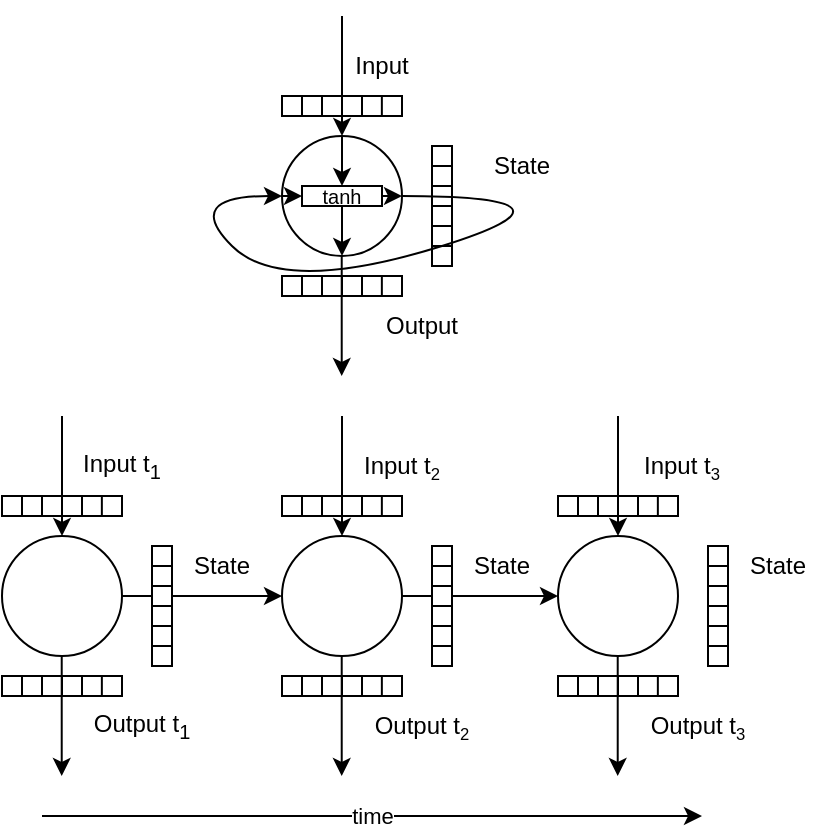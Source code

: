 <mxfile version="26.0.16">
  <diagram name="Page-1" id="5gsPL8GeEmGx-AVMJ_zo">
    <mxGraphModel dx="472" dy="1933" grid="1" gridSize="10" guides="1" tooltips="1" connect="1" arrows="1" fold="1" page="1" pageScale="1" pageWidth="827" pageHeight="1169" math="0" shadow="0">
      <root>
        <mxCell id="0" />
        <mxCell id="1" parent="0" />
        <mxCell id="UaO71o3nP_UbllHQvxvq-115" style="edgeStyle=orthogonalEdgeStyle;rounded=0;orthogonalLoop=1;jettySize=auto;html=1;exitX=0.5;exitY=0;exitDx=0;exitDy=0;entryX=0.5;entryY=0;entryDx=0;entryDy=0;" parent="1" source="UaO71o3nP_UbllHQvxvq-1" target="UaO71o3nP_UbllHQvxvq-114" edge="1">
          <mxGeometry relative="1" as="geometry" />
        </mxCell>
        <mxCell id="UaO71o3nP_UbllHQvxvq-116" style="edgeStyle=orthogonalEdgeStyle;rounded=0;orthogonalLoop=1;jettySize=auto;html=1;exitX=0.5;exitY=0;exitDx=0;exitDy=0;entryX=0.5;entryY=0;entryDx=0;entryDy=0;" parent="1" source="UaO71o3nP_UbllHQvxvq-1" target="UaO71o3nP_UbllHQvxvq-114" edge="1">
          <mxGeometry relative="1" as="geometry" />
        </mxCell>
        <mxCell id="UaO71o3nP_UbllHQvxvq-118" style="edgeStyle=orthogonalEdgeStyle;rounded=0;orthogonalLoop=1;jettySize=auto;html=1;exitX=0;exitY=0.5;exitDx=0;exitDy=0;entryX=0;entryY=0.5;entryDx=0;entryDy=0;" parent="1" source="UaO71o3nP_UbllHQvxvq-1" target="UaO71o3nP_UbllHQvxvq-114" edge="1">
          <mxGeometry relative="1" as="geometry" />
        </mxCell>
        <mxCell id="UaO71o3nP_UbllHQvxvq-1" value="" style="ellipse;whiteSpace=wrap;html=1;aspect=fixed;" parent="1" vertex="1">
          <mxGeometry x="200" y="60" width="60" height="60" as="geometry" />
        </mxCell>
        <mxCell id="UaO71o3nP_UbllHQvxvq-8" value="" style="group" parent="1" vertex="1" connectable="0">
          <mxGeometry x="200" y="40" width="60" height="10" as="geometry" />
        </mxCell>
        <mxCell id="UaO71o3nP_UbllHQvxvq-2" value="" style="rounded=0;whiteSpace=wrap;html=1;" parent="UaO71o3nP_UbllHQvxvq-8" vertex="1">
          <mxGeometry width="60" height="10" as="geometry" />
        </mxCell>
        <mxCell id="UaO71o3nP_UbllHQvxvq-3" value="" style="endArrow=none;html=1;rounded=0;exitX=0.25;exitY=1;exitDx=0;exitDy=0;entryX=0.25;entryY=0;entryDx=0;entryDy=0;" parent="UaO71o3nP_UbllHQvxvq-8" edge="1">
          <mxGeometry width="50" height="50" relative="1" as="geometry">
            <mxPoint x="20" y="10" as="sourcePoint" />
            <mxPoint x="20" as="targetPoint" />
          </mxGeometry>
        </mxCell>
        <mxCell id="UaO71o3nP_UbllHQvxvq-4" value="" style="endArrow=none;html=1;rounded=0;exitX=0.5;exitY=1;exitDx=0;exitDy=0;" parent="UaO71o3nP_UbllHQvxvq-8" source="UaO71o3nP_UbllHQvxvq-2" edge="1">
          <mxGeometry width="50" height="50" relative="1" as="geometry">
            <mxPoint x="-20" y="50" as="sourcePoint" />
            <mxPoint x="30" as="targetPoint" />
          </mxGeometry>
        </mxCell>
        <mxCell id="UaO71o3nP_UbllHQvxvq-5" value="" style="endArrow=none;html=1;rounded=0;exitX=0.5;exitY=1;exitDx=0;exitDy=0;" parent="UaO71o3nP_UbllHQvxvq-8" edge="1">
          <mxGeometry width="50" height="50" relative="1" as="geometry">
            <mxPoint x="40" y="10" as="sourcePoint" />
            <mxPoint x="40" as="targetPoint" />
            <Array as="points">
              <mxPoint x="40" />
            </Array>
          </mxGeometry>
        </mxCell>
        <mxCell id="UaO71o3nP_UbllHQvxvq-6" value="" style="endArrow=none;html=1;rounded=0;exitX=0.5;exitY=1;exitDx=0;exitDy=0;" parent="UaO71o3nP_UbllHQvxvq-8" edge="1">
          <mxGeometry width="50" height="50" relative="1" as="geometry">
            <mxPoint x="49.93" y="10" as="sourcePoint" />
            <mxPoint x="49.93" as="targetPoint" />
            <Array as="points">
              <mxPoint x="49.93" />
            </Array>
          </mxGeometry>
        </mxCell>
        <mxCell id="UaO71o3nP_UbllHQvxvq-7" value="" style="endArrow=none;html=1;rounded=0;exitX=0.25;exitY=1;exitDx=0;exitDy=0;entryX=0.25;entryY=0;entryDx=0;entryDy=0;" parent="UaO71o3nP_UbllHQvxvq-8" edge="1">
          <mxGeometry width="50" height="50" relative="1" as="geometry">
            <mxPoint x="10" y="10" as="sourcePoint" />
            <mxPoint x="10" as="targetPoint" />
          </mxGeometry>
        </mxCell>
        <mxCell id="UaO71o3nP_UbllHQvxvq-9" value="" style="group" parent="1" vertex="1" connectable="0">
          <mxGeometry x="200" y="130" width="60" height="10" as="geometry" />
        </mxCell>
        <mxCell id="UaO71o3nP_UbllHQvxvq-10" value="" style="rounded=0;whiteSpace=wrap;html=1;" parent="UaO71o3nP_UbllHQvxvq-9" vertex="1">
          <mxGeometry width="60" height="10" as="geometry" />
        </mxCell>
        <mxCell id="UaO71o3nP_UbllHQvxvq-11" value="" style="endArrow=none;html=1;rounded=0;exitX=0.25;exitY=1;exitDx=0;exitDy=0;entryX=0.25;entryY=0;entryDx=0;entryDy=0;" parent="UaO71o3nP_UbllHQvxvq-9" edge="1">
          <mxGeometry width="50" height="50" relative="1" as="geometry">
            <mxPoint x="20" y="10" as="sourcePoint" />
            <mxPoint x="20" as="targetPoint" />
          </mxGeometry>
        </mxCell>
        <mxCell id="UaO71o3nP_UbllHQvxvq-12" value="" style="endArrow=none;html=1;rounded=0;exitX=0.5;exitY=1;exitDx=0;exitDy=0;" parent="UaO71o3nP_UbllHQvxvq-9" source="UaO71o3nP_UbllHQvxvq-10" edge="1">
          <mxGeometry width="50" height="50" relative="1" as="geometry">
            <mxPoint x="-20" y="50" as="sourcePoint" />
            <mxPoint x="30" as="targetPoint" />
          </mxGeometry>
        </mxCell>
        <mxCell id="UaO71o3nP_UbllHQvxvq-13" value="" style="endArrow=none;html=1;rounded=0;exitX=0.5;exitY=1;exitDx=0;exitDy=0;" parent="UaO71o3nP_UbllHQvxvq-9" edge="1">
          <mxGeometry width="50" height="50" relative="1" as="geometry">
            <mxPoint x="40" y="10" as="sourcePoint" />
            <mxPoint x="40" as="targetPoint" />
            <Array as="points">
              <mxPoint x="40" />
            </Array>
          </mxGeometry>
        </mxCell>
        <mxCell id="UaO71o3nP_UbllHQvxvq-14" value="" style="endArrow=none;html=1;rounded=0;exitX=0.5;exitY=1;exitDx=0;exitDy=0;" parent="UaO71o3nP_UbllHQvxvq-9" edge="1">
          <mxGeometry width="50" height="50" relative="1" as="geometry">
            <mxPoint x="49.93" y="10" as="sourcePoint" />
            <mxPoint x="49.93" as="targetPoint" />
            <Array as="points">
              <mxPoint x="49.93" />
            </Array>
          </mxGeometry>
        </mxCell>
        <mxCell id="UaO71o3nP_UbllHQvxvq-15" value="" style="endArrow=none;html=1;rounded=0;exitX=0.25;exitY=1;exitDx=0;exitDy=0;entryX=0.25;entryY=0;entryDx=0;entryDy=0;" parent="UaO71o3nP_UbllHQvxvq-9" edge="1">
          <mxGeometry width="50" height="50" relative="1" as="geometry">
            <mxPoint x="10" y="10" as="sourcePoint" />
            <mxPoint x="10" as="targetPoint" />
          </mxGeometry>
        </mxCell>
        <mxCell id="UaO71o3nP_UbllHQvxvq-16" value="" style="group;rotation=-90;" parent="1" vertex="1" connectable="0">
          <mxGeometry x="250" y="90" width="60" height="10" as="geometry" />
        </mxCell>
        <mxCell id="UaO71o3nP_UbllHQvxvq-17" value="" style="rounded=0;whiteSpace=wrap;html=1;rotation=-90;" parent="UaO71o3nP_UbllHQvxvq-16" vertex="1">
          <mxGeometry width="60" height="10" as="geometry" />
        </mxCell>
        <mxCell id="UaO71o3nP_UbllHQvxvq-18" value="" style="endArrow=none;html=1;rounded=0;exitX=0.25;exitY=1;exitDx=0;exitDy=0;entryX=0.25;entryY=0;entryDx=0;entryDy=0;" parent="UaO71o3nP_UbllHQvxvq-16" edge="1">
          <mxGeometry width="50" height="50" relative="1" as="geometry">
            <mxPoint x="35" y="15" as="sourcePoint" />
            <mxPoint x="25" y="15" as="targetPoint" />
          </mxGeometry>
        </mxCell>
        <mxCell id="UaO71o3nP_UbllHQvxvq-19" value="" style="endArrow=none;html=1;rounded=0;exitX=0.5;exitY=1;exitDx=0;exitDy=0;" parent="UaO71o3nP_UbllHQvxvq-16" source="UaO71o3nP_UbllHQvxvq-17" edge="1">
          <mxGeometry width="50" height="50" relative="1" as="geometry">
            <mxPoint x="75" y="55" as="sourcePoint" />
            <mxPoint x="25" y="5" as="targetPoint" />
          </mxGeometry>
        </mxCell>
        <mxCell id="UaO71o3nP_UbllHQvxvq-20" value="" style="endArrow=none;html=1;rounded=0;exitX=0.5;exitY=1;exitDx=0;exitDy=0;" parent="UaO71o3nP_UbllHQvxvq-16" edge="1">
          <mxGeometry width="50" height="50" relative="1" as="geometry">
            <mxPoint x="35" y="-5" as="sourcePoint" />
            <mxPoint x="25" y="-5" as="targetPoint" />
            <Array as="points">
              <mxPoint x="25" y="-5" />
            </Array>
          </mxGeometry>
        </mxCell>
        <mxCell id="UaO71o3nP_UbllHQvxvq-21" value="" style="endArrow=none;html=1;rounded=0;exitX=0.5;exitY=1;exitDx=0;exitDy=0;" parent="UaO71o3nP_UbllHQvxvq-16" edge="1">
          <mxGeometry width="50" height="50" relative="1" as="geometry">
            <mxPoint x="35" y="-15" as="sourcePoint" />
            <mxPoint x="25" y="-15" as="targetPoint" />
            <Array as="points">
              <mxPoint x="25" y="-15" />
            </Array>
          </mxGeometry>
        </mxCell>
        <mxCell id="UaO71o3nP_UbllHQvxvq-22" value="" style="endArrow=none;html=1;rounded=0;exitX=0.25;exitY=1;exitDx=0;exitDy=0;entryX=0.25;entryY=0;entryDx=0;entryDy=0;" parent="UaO71o3nP_UbllHQvxvq-16" edge="1">
          <mxGeometry width="50" height="50" relative="1" as="geometry">
            <mxPoint x="35" y="25" as="sourcePoint" />
            <mxPoint x="25" y="25" as="targetPoint" />
          </mxGeometry>
        </mxCell>
        <mxCell id="UaO71o3nP_UbllHQvxvq-23" value="" style="endArrow=classic;html=1;rounded=0;entryX=0.5;entryY=0;entryDx=0;entryDy=0;" parent="1" target="UaO71o3nP_UbllHQvxvq-1" edge="1">
          <mxGeometry width="50" height="50" relative="1" as="geometry">
            <mxPoint x="230" as="sourcePoint" />
            <mxPoint x="260" y="-50" as="targetPoint" />
          </mxGeometry>
        </mxCell>
        <mxCell id="UaO71o3nP_UbllHQvxvq-24" value="" style="endArrow=classic;html=1;rounded=0;entryX=0.5;entryY=0;entryDx=0;entryDy=0;" parent="1" edge="1">
          <mxGeometry width="50" height="50" relative="1" as="geometry">
            <mxPoint x="229.86" y="120" as="sourcePoint" />
            <mxPoint x="229.86" y="180" as="targetPoint" />
          </mxGeometry>
        </mxCell>
        <mxCell id="UaO71o3nP_UbllHQvxvq-25" value="" style="curved=1;endArrow=classic;html=1;rounded=0;exitX=1;exitY=0.5;exitDx=0;exitDy=0;" parent="1" source="UaO71o3nP_UbllHQvxvq-1" edge="1">
          <mxGeometry width="50" height="50" relative="1" as="geometry">
            <mxPoint x="150" y="140" as="sourcePoint" />
            <mxPoint x="200" y="90" as="targetPoint" />
            <Array as="points">
              <mxPoint x="360" y="90" />
              <mxPoint x="200" y="140" />
              <mxPoint x="150" y="90" />
            </Array>
          </mxGeometry>
        </mxCell>
        <mxCell id="UaO71o3nP_UbllHQvxvq-26" value="Input" style="text;html=1;align=center;verticalAlign=middle;whiteSpace=wrap;rounded=0;" parent="1" vertex="1">
          <mxGeometry x="220" y="10" width="60" height="30" as="geometry" />
        </mxCell>
        <mxCell id="UaO71o3nP_UbllHQvxvq-27" value="State" style="text;html=1;align=center;verticalAlign=middle;whiteSpace=wrap;rounded=0;" parent="1" vertex="1">
          <mxGeometry x="290" y="60" width="60" height="30" as="geometry" />
        </mxCell>
        <mxCell id="UaO71o3nP_UbllHQvxvq-28" value="Output" style="text;html=1;align=center;verticalAlign=middle;whiteSpace=wrap;rounded=0;" parent="1" vertex="1">
          <mxGeometry x="240" y="140" width="60" height="30" as="geometry" />
        </mxCell>
        <mxCell id="UaO71o3nP_UbllHQvxvq-111" style="edgeStyle=orthogonalEdgeStyle;rounded=0;orthogonalLoop=1;jettySize=auto;html=1;" parent="1" source="UaO71o3nP_UbllHQvxvq-29" target="UaO71o3nP_UbllHQvxvq-57" edge="1">
          <mxGeometry relative="1" as="geometry" />
        </mxCell>
        <mxCell id="UaO71o3nP_UbllHQvxvq-29" value="" style="ellipse;whiteSpace=wrap;html=1;aspect=fixed;" parent="1" vertex="1">
          <mxGeometry x="60" y="260" width="60" height="60" as="geometry" />
        </mxCell>
        <mxCell id="UaO71o3nP_UbllHQvxvq-30" value="" style="group" parent="1" vertex="1" connectable="0">
          <mxGeometry x="60" y="240" width="60" height="10" as="geometry" />
        </mxCell>
        <mxCell id="UaO71o3nP_UbllHQvxvq-31" value="" style="rounded=0;whiteSpace=wrap;html=1;" parent="UaO71o3nP_UbllHQvxvq-30" vertex="1">
          <mxGeometry width="60" height="10" as="geometry" />
        </mxCell>
        <mxCell id="UaO71o3nP_UbllHQvxvq-32" value="" style="endArrow=none;html=1;rounded=0;exitX=0.25;exitY=1;exitDx=0;exitDy=0;entryX=0.25;entryY=0;entryDx=0;entryDy=0;" parent="UaO71o3nP_UbllHQvxvq-30" edge="1">
          <mxGeometry width="50" height="50" relative="1" as="geometry">
            <mxPoint x="20" y="10" as="sourcePoint" />
            <mxPoint x="20" as="targetPoint" />
          </mxGeometry>
        </mxCell>
        <mxCell id="UaO71o3nP_UbllHQvxvq-33" value="" style="endArrow=none;html=1;rounded=0;exitX=0.5;exitY=1;exitDx=0;exitDy=0;" parent="UaO71o3nP_UbllHQvxvq-30" source="UaO71o3nP_UbllHQvxvq-31" edge="1">
          <mxGeometry width="50" height="50" relative="1" as="geometry">
            <mxPoint x="-20" y="50" as="sourcePoint" />
            <mxPoint x="30" as="targetPoint" />
          </mxGeometry>
        </mxCell>
        <mxCell id="UaO71o3nP_UbllHQvxvq-34" value="" style="endArrow=none;html=1;rounded=0;exitX=0.5;exitY=1;exitDx=0;exitDy=0;" parent="UaO71o3nP_UbllHQvxvq-30" edge="1">
          <mxGeometry width="50" height="50" relative="1" as="geometry">
            <mxPoint x="40" y="10" as="sourcePoint" />
            <mxPoint x="40" as="targetPoint" />
            <Array as="points">
              <mxPoint x="40" />
            </Array>
          </mxGeometry>
        </mxCell>
        <mxCell id="UaO71o3nP_UbllHQvxvq-35" value="" style="endArrow=none;html=1;rounded=0;exitX=0.5;exitY=1;exitDx=0;exitDy=0;" parent="UaO71o3nP_UbllHQvxvq-30" edge="1">
          <mxGeometry width="50" height="50" relative="1" as="geometry">
            <mxPoint x="49.93" y="10" as="sourcePoint" />
            <mxPoint x="49.93" as="targetPoint" />
            <Array as="points">
              <mxPoint x="49.93" />
            </Array>
          </mxGeometry>
        </mxCell>
        <mxCell id="UaO71o3nP_UbllHQvxvq-36" value="" style="endArrow=none;html=1;rounded=0;exitX=0.25;exitY=1;exitDx=0;exitDy=0;entryX=0.25;entryY=0;entryDx=0;entryDy=0;" parent="UaO71o3nP_UbllHQvxvq-30" edge="1">
          <mxGeometry width="50" height="50" relative="1" as="geometry">
            <mxPoint x="10" y="10" as="sourcePoint" />
            <mxPoint x="10" as="targetPoint" />
          </mxGeometry>
        </mxCell>
        <mxCell id="UaO71o3nP_UbllHQvxvq-37" value="" style="group" parent="1" vertex="1" connectable="0">
          <mxGeometry x="60" y="330" width="60" height="10" as="geometry" />
        </mxCell>
        <mxCell id="UaO71o3nP_UbllHQvxvq-38" value="" style="rounded=0;whiteSpace=wrap;html=1;" parent="UaO71o3nP_UbllHQvxvq-37" vertex="1">
          <mxGeometry width="60" height="10" as="geometry" />
        </mxCell>
        <mxCell id="UaO71o3nP_UbllHQvxvq-39" value="" style="endArrow=none;html=1;rounded=0;exitX=0.25;exitY=1;exitDx=0;exitDy=0;entryX=0.25;entryY=0;entryDx=0;entryDy=0;" parent="UaO71o3nP_UbllHQvxvq-37" edge="1">
          <mxGeometry width="50" height="50" relative="1" as="geometry">
            <mxPoint x="20" y="10" as="sourcePoint" />
            <mxPoint x="20" as="targetPoint" />
          </mxGeometry>
        </mxCell>
        <mxCell id="UaO71o3nP_UbllHQvxvq-40" value="" style="endArrow=none;html=1;rounded=0;exitX=0.5;exitY=1;exitDx=0;exitDy=0;" parent="UaO71o3nP_UbllHQvxvq-37" source="UaO71o3nP_UbllHQvxvq-38" edge="1">
          <mxGeometry width="50" height="50" relative="1" as="geometry">
            <mxPoint x="-20" y="50" as="sourcePoint" />
            <mxPoint x="30" as="targetPoint" />
          </mxGeometry>
        </mxCell>
        <mxCell id="UaO71o3nP_UbllHQvxvq-41" value="" style="endArrow=none;html=1;rounded=0;exitX=0.5;exitY=1;exitDx=0;exitDy=0;" parent="UaO71o3nP_UbllHQvxvq-37" edge="1">
          <mxGeometry width="50" height="50" relative="1" as="geometry">
            <mxPoint x="40" y="10" as="sourcePoint" />
            <mxPoint x="40" as="targetPoint" />
            <Array as="points">
              <mxPoint x="40" />
            </Array>
          </mxGeometry>
        </mxCell>
        <mxCell id="UaO71o3nP_UbllHQvxvq-42" value="" style="endArrow=none;html=1;rounded=0;exitX=0.5;exitY=1;exitDx=0;exitDy=0;" parent="UaO71o3nP_UbllHQvxvq-37" edge="1">
          <mxGeometry width="50" height="50" relative="1" as="geometry">
            <mxPoint x="49.93" y="10" as="sourcePoint" />
            <mxPoint x="49.93" as="targetPoint" />
            <Array as="points">
              <mxPoint x="49.93" />
            </Array>
          </mxGeometry>
        </mxCell>
        <mxCell id="UaO71o3nP_UbllHQvxvq-43" value="" style="endArrow=none;html=1;rounded=0;exitX=0.25;exitY=1;exitDx=0;exitDy=0;entryX=0.25;entryY=0;entryDx=0;entryDy=0;" parent="UaO71o3nP_UbllHQvxvq-37" edge="1">
          <mxGeometry width="50" height="50" relative="1" as="geometry">
            <mxPoint x="10" y="10" as="sourcePoint" />
            <mxPoint x="10" as="targetPoint" />
          </mxGeometry>
        </mxCell>
        <mxCell id="UaO71o3nP_UbllHQvxvq-44" value="" style="group;rotation=-90;" parent="1" vertex="1" connectable="0">
          <mxGeometry x="110" y="290" width="60" height="10" as="geometry" />
        </mxCell>
        <mxCell id="UaO71o3nP_UbllHQvxvq-45" value="" style="rounded=0;whiteSpace=wrap;html=1;rotation=-90;" parent="UaO71o3nP_UbllHQvxvq-44" vertex="1">
          <mxGeometry width="60" height="10" as="geometry" />
        </mxCell>
        <mxCell id="UaO71o3nP_UbllHQvxvq-46" value="" style="endArrow=none;html=1;rounded=0;exitX=0.25;exitY=1;exitDx=0;exitDy=0;entryX=0.25;entryY=0;entryDx=0;entryDy=0;" parent="UaO71o3nP_UbllHQvxvq-44" edge="1">
          <mxGeometry width="50" height="50" relative="1" as="geometry">
            <mxPoint x="35" y="15" as="sourcePoint" />
            <mxPoint x="25" y="15" as="targetPoint" />
          </mxGeometry>
        </mxCell>
        <mxCell id="UaO71o3nP_UbllHQvxvq-47" value="" style="endArrow=none;html=1;rounded=0;exitX=0.5;exitY=1;exitDx=0;exitDy=0;" parent="UaO71o3nP_UbllHQvxvq-44" source="UaO71o3nP_UbllHQvxvq-45" edge="1">
          <mxGeometry width="50" height="50" relative="1" as="geometry">
            <mxPoint x="75" y="55" as="sourcePoint" />
            <mxPoint x="25" y="5" as="targetPoint" />
          </mxGeometry>
        </mxCell>
        <mxCell id="UaO71o3nP_UbllHQvxvq-48" value="" style="endArrow=none;html=1;rounded=0;exitX=0.5;exitY=1;exitDx=0;exitDy=0;" parent="UaO71o3nP_UbllHQvxvq-44" edge="1">
          <mxGeometry width="50" height="50" relative="1" as="geometry">
            <mxPoint x="35" y="-5" as="sourcePoint" />
            <mxPoint x="25" y="-5" as="targetPoint" />
            <Array as="points">
              <mxPoint x="25" y="-5" />
            </Array>
          </mxGeometry>
        </mxCell>
        <mxCell id="UaO71o3nP_UbllHQvxvq-49" value="" style="endArrow=none;html=1;rounded=0;exitX=0.5;exitY=1;exitDx=0;exitDy=0;" parent="UaO71o3nP_UbllHQvxvq-44" edge="1">
          <mxGeometry width="50" height="50" relative="1" as="geometry">
            <mxPoint x="35" y="-15" as="sourcePoint" />
            <mxPoint x="25" y="-15" as="targetPoint" />
            <Array as="points">
              <mxPoint x="25" y="-15" />
            </Array>
          </mxGeometry>
        </mxCell>
        <mxCell id="UaO71o3nP_UbllHQvxvq-50" value="" style="endArrow=none;html=1;rounded=0;exitX=0.25;exitY=1;exitDx=0;exitDy=0;entryX=0.25;entryY=0;entryDx=0;entryDy=0;" parent="UaO71o3nP_UbllHQvxvq-44" edge="1">
          <mxGeometry width="50" height="50" relative="1" as="geometry">
            <mxPoint x="35" y="25" as="sourcePoint" />
            <mxPoint x="25" y="25" as="targetPoint" />
          </mxGeometry>
        </mxCell>
        <mxCell id="UaO71o3nP_UbllHQvxvq-51" value="" style="endArrow=classic;html=1;rounded=0;entryX=0.5;entryY=0;entryDx=0;entryDy=0;" parent="1" target="UaO71o3nP_UbllHQvxvq-29" edge="1">
          <mxGeometry width="50" height="50" relative="1" as="geometry">
            <mxPoint x="90" y="200" as="sourcePoint" />
            <mxPoint x="120" y="150" as="targetPoint" />
          </mxGeometry>
        </mxCell>
        <mxCell id="UaO71o3nP_UbllHQvxvq-52" value="" style="endArrow=classic;html=1;rounded=0;entryX=0.5;entryY=0;entryDx=0;entryDy=0;" parent="1" edge="1">
          <mxGeometry width="50" height="50" relative="1" as="geometry">
            <mxPoint x="89.86" y="320" as="sourcePoint" />
            <mxPoint x="89.86" y="380" as="targetPoint" />
          </mxGeometry>
        </mxCell>
        <mxCell id="UaO71o3nP_UbllHQvxvq-54" value="Input t&lt;sub&gt;1&lt;/sub&gt;" style="text;html=1;align=center;verticalAlign=middle;whiteSpace=wrap;rounded=0;" parent="1" vertex="1">
          <mxGeometry x="90" y="210" width="60" height="30" as="geometry" />
        </mxCell>
        <mxCell id="UaO71o3nP_UbllHQvxvq-55" value="State" style="text;html=1;align=center;verticalAlign=middle;whiteSpace=wrap;rounded=0;" parent="1" vertex="1">
          <mxGeometry x="140" y="260" width="60" height="30" as="geometry" />
        </mxCell>
        <mxCell id="UaO71o3nP_UbllHQvxvq-56" value="Output t&lt;sub&gt;1&lt;/sub&gt;" style="text;html=1;align=center;verticalAlign=middle;whiteSpace=wrap;rounded=0;" parent="1" vertex="1">
          <mxGeometry x="100" y="340" width="60" height="30" as="geometry" />
        </mxCell>
        <mxCell id="UaO71o3nP_UbllHQvxvq-112" style="edgeStyle=orthogonalEdgeStyle;rounded=0;orthogonalLoop=1;jettySize=auto;html=1;" parent="1" source="UaO71o3nP_UbllHQvxvq-57" target="UaO71o3nP_UbllHQvxvq-84" edge="1">
          <mxGeometry relative="1" as="geometry" />
        </mxCell>
        <mxCell id="UaO71o3nP_UbllHQvxvq-57" value="" style="ellipse;whiteSpace=wrap;html=1;aspect=fixed;" parent="1" vertex="1">
          <mxGeometry x="200" y="260" width="60" height="60" as="geometry" />
        </mxCell>
        <mxCell id="UaO71o3nP_UbllHQvxvq-58" value="" style="group" parent="1" vertex="1" connectable="0">
          <mxGeometry x="200" y="240" width="60" height="10" as="geometry" />
        </mxCell>
        <mxCell id="UaO71o3nP_UbllHQvxvq-59" value="" style="rounded=0;whiteSpace=wrap;html=1;" parent="UaO71o3nP_UbllHQvxvq-58" vertex="1">
          <mxGeometry width="60" height="10" as="geometry" />
        </mxCell>
        <mxCell id="UaO71o3nP_UbllHQvxvq-60" value="" style="endArrow=none;html=1;rounded=0;exitX=0.25;exitY=1;exitDx=0;exitDy=0;entryX=0.25;entryY=0;entryDx=0;entryDy=0;" parent="UaO71o3nP_UbllHQvxvq-58" edge="1">
          <mxGeometry width="50" height="50" relative="1" as="geometry">
            <mxPoint x="20" y="10" as="sourcePoint" />
            <mxPoint x="20" as="targetPoint" />
          </mxGeometry>
        </mxCell>
        <mxCell id="UaO71o3nP_UbllHQvxvq-61" value="" style="endArrow=none;html=1;rounded=0;exitX=0.5;exitY=1;exitDx=0;exitDy=0;" parent="UaO71o3nP_UbllHQvxvq-58" source="UaO71o3nP_UbllHQvxvq-59" edge="1">
          <mxGeometry width="50" height="50" relative="1" as="geometry">
            <mxPoint x="-20" y="50" as="sourcePoint" />
            <mxPoint x="30" as="targetPoint" />
          </mxGeometry>
        </mxCell>
        <mxCell id="UaO71o3nP_UbllHQvxvq-62" value="" style="endArrow=none;html=1;rounded=0;exitX=0.5;exitY=1;exitDx=0;exitDy=0;" parent="UaO71o3nP_UbllHQvxvq-58" edge="1">
          <mxGeometry width="50" height="50" relative="1" as="geometry">
            <mxPoint x="40" y="10" as="sourcePoint" />
            <mxPoint x="40" as="targetPoint" />
            <Array as="points">
              <mxPoint x="40" />
            </Array>
          </mxGeometry>
        </mxCell>
        <mxCell id="UaO71o3nP_UbllHQvxvq-63" value="" style="endArrow=none;html=1;rounded=0;exitX=0.5;exitY=1;exitDx=0;exitDy=0;" parent="UaO71o3nP_UbllHQvxvq-58" edge="1">
          <mxGeometry width="50" height="50" relative="1" as="geometry">
            <mxPoint x="49.93" y="10" as="sourcePoint" />
            <mxPoint x="49.93" as="targetPoint" />
            <Array as="points">
              <mxPoint x="49.93" />
            </Array>
          </mxGeometry>
        </mxCell>
        <mxCell id="UaO71o3nP_UbllHQvxvq-64" value="" style="endArrow=none;html=1;rounded=0;exitX=0.25;exitY=1;exitDx=0;exitDy=0;entryX=0.25;entryY=0;entryDx=0;entryDy=0;" parent="UaO71o3nP_UbllHQvxvq-58" edge="1">
          <mxGeometry width="50" height="50" relative="1" as="geometry">
            <mxPoint x="10" y="10" as="sourcePoint" />
            <mxPoint x="10" as="targetPoint" />
          </mxGeometry>
        </mxCell>
        <mxCell id="UaO71o3nP_UbllHQvxvq-65" value="" style="group" parent="1" vertex="1" connectable="0">
          <mxGeometry x="200" y="330" width="60" height="10" as="geometry" />
        </mxCell>
        <mxCell id="UaO71o3nP_UbllHQvxvq-66" value="" style="rounded=0;whiteSpace=wrap;html=1;" parent="UaO71o3nP_UbllHQvxvq-65" vertex="1">
          <mxGeometry width="60" height="10" as="geometry" />
        </mxCell>
        <mxCell id="UaO71o3nP_UbllHQvxvq-67" value="" style="endArrow=none;html=1;rounded=0;exitX=0.25;exitY=1;exitDx=0;exitDy=0;entryX=0.25;entryY=0;entryDx=0;entryDy=0;" parent="UaO71o3nP_UbllHQvxvq-65" edge="1">
          <mxGeometry width="50" height="50" relative="1" as="geometry">
            <mxPoint x="20" y="10" as="sourcePoint" />
            <mxPoint x="20" as="targetPoint" />
          </mxGeometry>
        </mxCell>
        <mxCell id="UaO71o3nP_UbllHQvxvq-68" value="" style="endArrow=none;html=1;rounded=0;exitX=0.5;exitY=1;exitDx=0;exitDy=0;" parent="UaO71o3nP_UbllHQvxvq-65" source="UaO71o3nP_UbllHQvxvq-66" edge="1">
          <mxGeometry width="50" height="50" relative="1" as="geometry">
            <mxPoint x="-20" y="50" as="sourcePoint" />
            <mxPoint x="30" as="targetPoint" />
          </mxGeometry>
        </mxCell>
        <mxCell id="UaO71o3nP_UbllHQvxvq-69" value="" style="endArrow=none;html=1;rounded=0;exitX=0.5;exitY=1;exitDx=0;exitDy=0;" parent="UaO71o3nP_UbllHQvxvq-65" edge="1">
          <mxGeometry width="50" height="50" relative="1" as="geometry">
            <mxPoint x="40" y="10" as="sourcePoint" />
            <mxPoint x="40" as="targetPoint" />
            <Array as="points">
              <mxPoint x="40" />
            </Array>
          </mxGeometry>
        </mxCell>
        <mxCell id="UaO71o3nP_UbllHQvxvq-70" value="" style="endArrow=none;html=1;rounded=0;exitX=0.5;exitY=1;exitDx=0;exitDy=0;" parent="UaO71o3nP_UbllHQvxvq-65" edge="1">
          <mxGeometry width="50" height="50" relative="1" as="geometry">
            <mxPoint x="49.93" y="10" as="sourcePoint" />
            <mxPoint x="49.93" as="targetPoint" />
            <Array as="points">
              <mxPoint x="49.93" />
            </Array>
          </mxGeometry>
        </mxCell>
        <mxCell id="UaO71o3nP_UbllHQvxvq-71" value="" style="endArrow=none;html=1;rounded=0;exitX=0.25;exitY=1;exitDx=0;exitDy=0;entryX=0.25;entryY=0;entryDx=0;entryDy=0;" parent="UaO71o3nP_UbllHQvxvq-65" edge="1">
          <mxGeometry width="50" height="50" relative="1" as="geometry">
            <mxPoint x="10" y="10" as="sourcePoint" />
            <mxPoint x="10" as="targetPoint" />
          </mxGeometry>
        </mxCell>
        <mxCell id="UaO71o3nP_UbllHQvxvq-72" value="" style="group;rotation=-90;" parent="1" vertex="1" connectable="0">
          <mxGeometry x="250" y="290" width="60" height="10" as="geometry" />
        </mxCell>
        <mxCell id="UaO71o3nP_UbllHQvxvq-73" value="" style="rounded=0;whiteSpace=wrap;html=1;rotation=-90;" parent="UaO71o3nP_UbllHQvxvq-72" vertex="1">
          <mxGeometry width="60" height="10" as="geometry" />
        </mxCell>
        <mxCell id="UaO71o3nP_UbllHQvxvq-74" value="" style="endArrow=none;html=1;rounded=0;exitX=0.25;exitY=1;exitDx=0;exitDy=0;entryX=0.25;entryY=0;entryDx=0;entryDy=0;" parent="UaO71o3nP_UbllHQvxvq-72" edge="1">
          <mxGeometry width="50" height="50" relative="1" as="geometry">
            <mxPoint x="35" y="15" as="sourcePoint" />
            <mxPoint x="25" y="15" as="targetPoint" />
          </mxGeometry>
        </mxCell>
        <mxCell id="UaO71o3nP_UbllHQvxvq-75" value="" style="endArrow=none;html=1;rounded=0;exitX=0.5;exitY=1;exitDx=0;exitDy=0;" parent="UaO71o3nP_UbllHQvxvq-72" source="UaO71o3nP_UbllHQvxvq-73" edge="1">
          <mxGeometry width="50" height="50" relative="1" as="geometry">
            <mxPoint x="75" y="55" as="sourcePoint" />
            <mxPoint x="25" y="5" as="targetPoint" />
          </mxGeometry>
        </mxCell>
        <mxCell id="UaO71o3nP_UbllHQvxvq-76" value="" style="endArrow=none;html=1;rounded=0;exitX=0.5;exitY=1;exitDx=0;exitDy=0;" parent="UaO71o3nP_UbllHQvxvq-72" edge="1">
          <mxGeometry width="50" height="50" relative="1" as="geometry">
            <mxPoint x="35" y="-5" as="sourcePoint" />
            <mxPoint x="25" y="-5" as="targetPoint" />
            <Array as="points">
              <mxPoint x="25" y="-5" />
            </Array>
          </mxGeometry>
        </mxCell>
        <mxCell id="UaO71o3nP_UbllHQvxvq-77" value="" style="endArrow=none;html=1;rounded=0;exitX=0.5;exitY=1;exitDx=0;exitDy=0;" parent="UaO71o3nP_UbllHQvxvq-72" edge="1">
          <mxGeometry width="50" height="50" relative="1" as="geometry">
            <mxPoint x="35" y="-15" as="sourcePoint" />
            <mxPoint x="25" y="-15" as="targetPoint" />
            <Array as="points">
              <mxPoint x="25" y="-15" />
            </Array>
          </mxGeometry>
        </mxCell>
        <mxCell id="UaO71o3nP_UbllHQvxvq-78" value="" style="endArrow=none;html=1;rounded=0;exitX=0.25;exitY=1;exitDx=0;exitDy=0;entryX=0.25;entryY=0;entryDx=0;entryDy=0;" parent="UaO71o3nP_UbllHQvxvq-72" edge="1">
          <mxGeometry width="50" height="50" relative="1" as="geometry">
            <mxPoint x="35" y="25" as="sourcePoint" />
            <mxPoint x="25" y="25" as="targetPoint" />
          </mxGeometry>
        </mxCell>
        <mxCell id="UaO71o3nP_UbllHQvxvq-79" value="" style="endArrow=classic;html=1;rounded=0;entryX=0.5;entryY=0;entryDx=0;entryDy=0;" parent="1" target="UaO71o3nP_UbllHQvxvq-57" edge="1">
          <mxGeometry width="50" height="50" relative="1" as="geometry">
            <mxPoint x="230" y="200" as="sourcePoint" />
            <mxPoint x="260" y="150" as="targetPoint" />
          </mxGeometry>
        </mxCell>
        <mxCell id="UaO71o3nP_UbllHQvxvq-80" value="" style="endArrow=classic;html=1;rounded=0;entryX=0.5;entryY=0;entryDx=0;entryDy=0;" parent="1" edge="1">
          <mxGeometry width="50" height="50" relative="1" as="geometry">
            <mxPoint x="229.86" y="320" as="sourcePoint" />
            <mxPoint x="229.86" y="380" as="targetPoint" />
          </mxGeometry>
        </mxCell>
        <mxCell id="UaO71o3nP_UbllHQvxvq-81" value="Input t&lt;span style=&quot;font-size: 10px;&quot;&gt;&lt;sub&gt;2&lt;/sub&gt;&lt;/span&gt;" style="text;html=1;align=center;verticalAlign=middle;whiteSpace=wrap;rounded=0;" parent="1" vertex="1">
          <mxGeometry x="230" y="210" width="60" height="30" as="geometry" />
        </mxCell>
        <mxCell id="UaO71o3nP_UbllHQvxvq-82" value="State" style="text;html=1;align=center;verticalAlign=middle;whiteSpace=wrap;rounded=0;" parent="1" vertex="1">
          <mxGeometry x="280" y="260" width="60" height="30" as="geometry" />
        </mxCell>
        <mxCell id="UaO71o3nP_UbllHQvxvq-83" value="Output t&lt;span style=&quot;font-size: 10px;&quot;&gt;&lt;sub&gt;2&lt;/sub&gt;&lt;/span&gt;" style="text;html=1;align=center;verticalAlign=middle;whiteSpace=wrap;rounded=0;" parent="1" vertex="1">
          <mxGeometry x="240" y="340" width="60" height="30" as="geometry" />
        </mxCell>
        <mxCell id="UaO71o3nP_UbllHQvxvq-84" value="" style="ellipse;whiteSpace=wrap;html=1;aspect=fixed;" parent="1" vertex="1">
          <mxGeometry x="338" y="260" width="60" height="60" as="geometry" />
        </mxCell>
        <mxCell id="UaO71o3nP_UbllHQvxvq-85" value="" style="group" parent="1" vertex="1" connectable="0">
          <mxGeometry x="338" y="240" width="60" height="10" as="geometry" />
        </mxCell>
        <mxCell id="UaO71o3nP_UbllHQvxvq-86" value="" style="rounded=0;whiteSpace=wrap;html=1;" parent="UaO71o3nP_UbllHQvxvq-85" vertex="1">
          <mxGeometry width="60" height="10" as="geometry" />
        </mxCell>
        <mxCell id="UaO71o3nP_UbllHQvxvq-87" value="" style="endArrow=none;html=1;rounded=0;exitX=0.25;exitY=1;exitDx=0;exitDy=0;entryX=0.25;entryY=0;entryDx=0;entryDy=0;" parent="UaO71o3nP_UbllHQvxvq-85" edge="1">
          <mxGeometry width="50" height="50" relative="1" as="geometry">
            <mxPoint x="20" y="10" as="sourcePoint" />
            <mxPoint x="20" as="targetPoint" />
          </mxGeometry>
        </mxCell>
        <mxCell id="UaO71o3nP_UbllHQvxvq-88" value="" style="endArrow=none;html=1;rounded=0;exitX=0.5;exitY=1;exitDx=0;exitDy=0;" parent="UaO71o3nP_UbllHQvxvq-85" source="UaO71o3nP_UbllHQvxvq-86" edge="1">
          <mxGeometry width="50" height="50" relative="1" as="geometry">
            <mxPoint x="-20" y="50" as="sourcePoint" />
            <mxPoint x="30" as="targetPoint" />
          </mxGeometry>
        </mxCell>
        <mxCell id="UaO71o3nP_UbllHQvxvq-89" value="" style="endArrow=none;html=1;rounded=0;exitX=0.5;exitY=1;exitDx=0;exitDy=0;" parent="UaO71o3nP_UbllHQvxvq-85" edge="1">
          <mxGeometry width="50" height="50" relative="1" as="geometry">
            <mxPoint x="40" y="10" as="sourcePoint" />
            <mxPoint x="40" as="targetPoint" />
            <Array as="points">
              <mxPoint x="40" />
            </Array>
          </mxGeometry>
        </mxCell>
        <mxCell id="UaO71o3nP_UbllHQvxvq-90" value="" style="endArrow=none;html=1;rounded=0;exitX=0.5;exitY=1;exitDx=0;exitDy=0;" parent="UaO71o3nP_UbllHQvxvq-85" edge="1">
          <mxGeometry width="50" height="50" relative="1" as="geometry">
            <mxPoint x="49.93" y="10" as="sourcePoint" />
            <mxPoint x="49.93" as="targetPoint" />
            <Array as="points">
              <mxPoint x="49.93" />
            </Array>
          </mxGeometry>
        </mxCell>
        <mxCell id="UaO71o3nP_UbllHQvxvq-91" value="" style="endArrow=none;html=1;rounded=0;exitX=0.25;exitY=1;exitDx=0;exitDy=0;entryX=0.25;entryY=0;entryDx=0;entryDy=0;" parent="UaO71o3nP_UbllHQvxvq-85" edge="1">
          <mxGeometry width="50" height="50" relative="1" as="geometry">
            <mxPoint x="10" y="10" as="sourcePoint" />
            <mxPoint x="10" as="targetPoint" />
          </mxGeometry>
        </mxCell>
        <mxCell id="UaO71o3nP_UbllHQvxvq-92" value="" style="group" parent="1" vertex="1" connectable="0">
          <mxGeometry x="338" y="330" width="60" height="10" as="geometry" />
        </mxCell>
        <mxCell id="UaO71o3nP_UbllHQvxvq-93" value="" style="rounded=0;whiteSpace=wrap;html=1;" parent="UaO71o3nP_UbllHQvxvq-92" vertex="1">
          <mxGeometry width="60" height="10" as="geometry" />
        </mxCell>
        <mxCell id="UaO71o3nP_UbllHQvxvq-94" value="" style="endArrow=none;html=1;rounded=0;exitX=0.25;exitY=1;exitDx=0;exitDy=0;entryX=0.25;entryY=0;entryDx=0;entryDy=0;" parent="UaO71o3nP_UbllHQvxvq-92" edge="1">
          <mxGeometry width="50" height="50" relative="1" as="geometry">
            <mxPoint x="20" y="10" as="sourcePoint" />
            <mxPoint x="20" as="targetPoint" />
          </mxGeometry>
        </mxCell>
        <mxCell id="UaO71o3nP_UbllHQvxvq-95" value="" style="endArrow=none;html=1;rounded=0;exitX=0.5;exitY=1;exitDx=0;exitDy=0;" parent="UaO71o3nP_UbllHQvxvq-92" source="UaO71o3nP_UbllHQvxvq-93" edge="1">
          <mxGeometry width="50" height="50" relative="1" as="geometry">
            <mxPoint x="-20" y="50" as="sourcePoint" />
            <mxPoint x="30" as="targetPoint" />
          </mxGeometry>
        </mxCell>
        <mxCell id="UaO71o3nP_UbllHQvxvq-96" value="" style="endArrow=none;html=1;rounded=0;exitX=0.5;exitY=1;exitDx=0;exitDy=0;" parent="UaO71o3nP_UbllHQvxvq-92" edge="1">
          <mxGeometry width="50" height="50" relative="1" as="geometry">
            <mxPoint x="40" y="10" as="sourcePoint" />
            <mxPoint x="40" as="targetPoint" />
            <Array as="points">
              <mxPoint x="40" />
            </Array>
          </mxGeometry>
        </mxCell>
        <mxCell id="UaO71o3nP_UbllHQvxvq-97" value="" style="endArrow=none;html=1;rounded=0;exitX=0.5;exitY=1;exitDx=0;exitDy=0;" parent="UaO71o3nP_UbllHQvxvq-92" edge="1">
          <mxGeometry width="50" height="50" relative="1" as="geometry">
            <mxPoint x="49.93" y="10" as="sourcePoint" />
            <mxPoint x="49.93" as="targetPoint" />
            <Array as="points">
              <mxPoint x="49.93" />
            </Array>
          </mxGeometry>
        </mxCell>
        <mxCell id="UaO71o3nP_UbllHQvxvq-98" value="" style="endArrow=none;html=1;rounded=0;exitX=0.25;exitY=1;exitDx=0;exitDy=0;entryX=0.25;entryY=0;entryDx=0;entryDy=0;" parent="UaO71o3nP_UbllHQvxvq-92" edge="1">
          <mxGeometry width="50" height="50" relative="1" as="geometry">
            <mxPoint x="10" y="10" as="sourcePoint" />
            <mxPoint x="10" as="targetPoint" />
          </mxGeometry>
        </mxCell>
        <mxCell id="UaO71o3nP_UbllHQvxvq-99" value="" style="group;rotation=-90;" parent="1" vertex="1" connectable="0">
          <mxGeometry x="388" y="290" width="60" height="10" as="geometry" />
        </mxCell>
        <mxCell id="UaO71o3nP_UbllHQvxvq-100" value="" style="rounded=0;whiteSpace=wrap;html=1;rotation=-90;" parent="UaO71o3nP_UbllHQvxvq-99" vertex="1">
          <mxGeometry width="60" height="10" as="geometry" />
        </mxCell>
        <mxCell id="UaO71o3nP_UbllHQvxvq-101" value="" style="endArrow=none;html=1;rounded=0;exitX=0.25;exitY=1;exitDx=0;exitDy=0;entryX=0.25;entryY=0;entryDx=0;entryDy=0;" parent="UaO71o3nP_UbllHQvxvq-99" edge="1">
          <mxGeometry width="50" height="50" relative="1" as="geometry">
            <mxPoint x="35" y="15" as="sourcePoint" />
            <mxPoint x="25" y="15" as="targetPoint" />
          </mxGeometry>
        </mxCell>
        <mxCell id="UaO71o3nP_UbllHQvxvq-102" value="" style="endArrow=none;html=1;rounded=0;exitX=0.5;exitY=1;exitDx=0;exitDy=0;" parent="UaO71o3nP_UbllHQvxvq-99" source="UaO71o3nP_UbllHQvxvq-100" edge="1">
          <mxGeometry width="50" height="50" relative="1" as="geometry">
            <mxPoint x="75" y="55" as="sourcePoint" />
            <mxPoint x="25" y="5" as="targetPoint" />
          </mxGeometry>
        </mxCell>
        <mxCell id="UaO71o3nP_UbllHQvxvq-103" value="" style="endArrow=none;html=1;rounded=0;exitX=0.5;exitY=1;exitDx=0;exitDy=0;" parent="UaO71o3nP_UbllHQvxvq-99" edge="1">
          <mxGeometry width="50" height="50" relative="1" as="geometry">
            <mxPoint x="35" y="-5" as="sourcePoint" />
            <mxPoint x="25" y="-5" as="targetPoint" />
            <Array as="points">
              <mxPoint x="25" y="-5" />
            </Array>
          </mxGeometry>
        </mxCell>
        <mxCell id="UaO71o3nP_UbllHQvxvq-104" value="" style="endArrow=none;html=1;rounded=0;exitX=0.5;exitY=1;exitDx=0;exitDy=0;" parent="UaO71o3nP_UbllHQvxvq-99" edge="1">
          <mxGeometry width="50" height="50" relative="1" as="geometry">
            <mxPoint x="35" y="-15" as="sourcePoint" />
            <mxPoint x="25" y="-15" as="targetPoint" />
            <Array as="points">
              <mxPoint x="25" y="-15" />
            </Array>
          </mxGeometry>
        </mxCell>
        <mxCell id="UaO71o3nP_UbllHQvxvq-105" value="" style="endArrow=none;html=1;rounded=0;exitX=0.25;exitY=1;exitDx=0;exitDy=0;entryX=0.25;entryY=0;entryDx=0;entryDy=0;" parent="UaO71o3nP_UbllHQvxvq-99" edge="1">
          <mxGeometry width="50" height="50" relative="1" as="geometry">
            <mxPoint x="35" y="25" as="sourcePoint" />
            <mxPoint x="25" y="25" as="targetPoint" />
          </mxGeometry>
        </mxCell>
        <mxCell id="UaO71o3nP_UbllHQvxvq-106" value="" style="endArrow=classic;html=1;rounded=0;entryX=0.5;entryY=0;entryDx=0;entryDy=0;" parent="1" target="UaO71o3nP_UbllHQvxvq-84" edge="1">
          <mxGeometry width="50" height="50" relative="1" as="geometry">
            <mxPoint x="368" y="200" as="sourcePoint" />
            <mxPoint x="398" y="150" as="targetPoint" />
          </mxGeometry>
        </mxCell>
        <mxCell id="UaO71o3nP_UbllHQvxvq-107" value="" style="endArrow=classic;html=1;rounded=0;entryX=0.5;entryY=0;entryDx=0;entryDy=0;" parent="1" edge="1">
          <mxGeometry width="50" height="50" relative="1" as="geometry">
            <mxPoint x="367.86" y="320" as="sourcePoint" />
            <mxPoint x="367.86" y="380" as="targetPoint" />
          </mxGeometry>
        </mxCell>
        <mxCell id="UaO71o3nP_UbllHQvxvq-108" value="Input t&lt;span style=&quot;font-size: 10px;&quot;&gt;&lt;sub&gt;3&lt;/sub&gt;&lt;/span&gt;" style="text;html=1;align=center;verticalAlign=middle;whiteSpace=wrap;rounded=0;" parent="1" vertex="1">
          <mxGeometry x="370" y="210" width="60" height="30" as="geometry" />
        </mxCell>
        <mxCell id="UaO71o3nP_UbllHQvxvq-109" value="State" style="text;html=1;align=center;verticalAlign=middle;whiteSpace=wrap;rounded=0;" parent="1" vertex="1">
          <mxGeometry x="418" y="260" width="60" height="30" as="geometry" />
        </mxCell>
        <mxCell id="UaO71o3nP_UbllHQvxvq-110" value="Output t&lt;span style=&quot;font-size: 10px;&quot;&gt;&lt;sub&gt;3&lt;/sub&gt;&lt;/span&gt;" style="text;html=1;align=center;verticalAlign=middle;whiteSpace=wrap;rounded=0;" parent="1" vertex="1">
          <mxGeometry x="378" y="340" width="60" height="30" as="geometry" />
        </mxCell>
        <mxCell id="UaO71o3nP_UbllHQvxvq-113" value="time" style="endArrow=classic;html=1;rounded=0;" parent="1" edge="1">
          <mxGeometry width="50" height="50" relative="1" as="geometry">
            <mxPoint x="80" y="400" as="sourcePoint" />
            <mxPoint x="410" y="400" as="targetPoint" />
          </mxGeometry>
        </mxCell>
        <mxCell id="UaO71o3nP_UbllHQvxvq-114" value="tanh" style="rounded=0;whiteSpace=wrap;html=1;fontSize=10;align=center;" parent="1" vertex="1">
          <mxGeometry x="210" y="85" width="40" height="10" as="geometry" />
        </mxCell>
        <mxCell id="UaO71o3nP_UbllHQvxvq-117" value="" style="endArrow=classic;html=1;rounded=0;entryX=0.5;entryY=0;entryDx=0;entryDy=0;exitX=0.5;exitY=0;exitDx=0;exitDy=0;fontSize=6;curved=0;" parent="1" source="UaO71o3nP_UbllHQvxvq-1" target="UaO71o3nP_UbllHQvxvq-114" edge="1">
          <mxGeometry width="50" height="50" relative="1" as="geometry">
            <mxPoint x="230" y="100" as="sourcePoint" />
            <mxPoint x="280" y="50" as="targetPoint" />
          </mxGeometry>
        </mxCell>
        <mxCell id="UaO71o3nP_UbllHQvxvq-119" value="" style="endArrow=classic;html=1;rounded=0;entryX=0;entryY=0.5;entryDx=0;entryDy=0;exitX=0;exitY=0.5;exitDx=0;exitDy=0;" parent="1" source="UaO71o3nP_UbllHQvxvq-1" target="UaO71o3nP_UbllHQvxvq-114" edge="1">
          <mxGeometry width="50" height="50" relative="1" as="geometry">
            <mxPoint x="230" y="100" as="sourcePoint" />
            <mxPoint x="280" y="50" as="targetPoint" />
          </mxGeometry>
        </mxCell>
        <mxCell id="UaO71o3nP_UbllHQvxvq-121" value="" style="endArrow=classic;html=1;rounded=0;entryX=0.5;entryY=1;entryDx=0;entryDy=0;exitX=0.5;exitY=1;exitDx=0;exitDy=0;" parent="1" source="UaO71o3nP_UbllHQvxvq-114" target="UaO71o3nP_UbllHQvxvq-1" edge="1">
          <mxGeometry width="50" height="50" relative="1" as="geometry">
            <mxPoint x="230" y="100" as="sourcePoint" />
            <mxPoint x="280" y="50" as="targetPoint" />
          </mxGeometry>
        </mxCell>
        <mxCell id="UaO71o3nP_UbllHQvxvq-122" value="" style="endArrow=classic;html=1;rounded=0;entryX=1;entryY=0.5;entryDx=0;entryDy=0;exitX=1;exitY=0.5;exitDx=0;exitDy=0;" parent="1" source="UaO71o3nP_UbllHQvxvq-114" target="UaO71o3nP_UbllHQvxvq-1" edge="1">
          <mxGeometry width="50" height="50" relative="1" as="geometry">
            <mxPoint x="240" y="105" as="sourcePoint" />
            <mxPoint x="240" y="130" as="targetPoint" />
          </mxGeometry>
        </mxCell>
      </root>
    </mxGraphModel>
  </diagram>
</mxfile>
